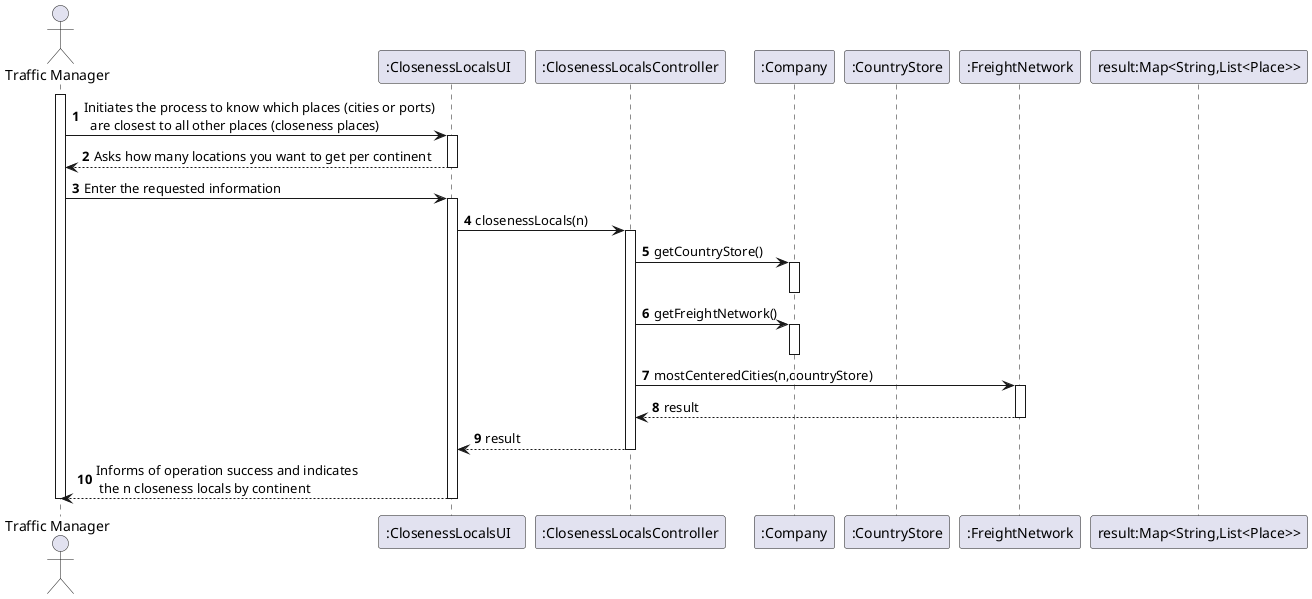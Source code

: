 @startuml
'https://plantuml.com/sequence-diagram

autonumber
actor "Traffic Manager" as TM
participant ":ClosenessLocalsUI  " as UI
participant ":ClosenessLocalsController" as CTRL
participant ":Company" as CMP
participant ":CountryStore" as STORE
participant ":FreightNetwork" as network
participant "result:Map<String,List<Place>>"



activate TM
TM -> UI: Initiates the process to know which places (cities or ports)\n  are closest to all other places (closeness places)
activate UI
UI --> TM : Asks how many locations you want to get per continent
deactivate UI
TM -> UI : Enter the requested information
activate UI
UI -> CTRL : closenessLocals(n)
activate CTRL
CTRL->CMP : getCountryStore()
activate CMP
deactivate CMP
CTRL->CMP : getFreightNetwork()
activate CMP
deactivate CMP
CTRL-> network : mostCenteredCities(n,countryStore)
activate network
network-->CTRL: result
deactivate network
CTRL-->UI: result
deactivate CTRL
UI --> TM : Informs of operation success and indicates\n the n closeness locals by continent
deactivate UI

deactivate TM

@enduml